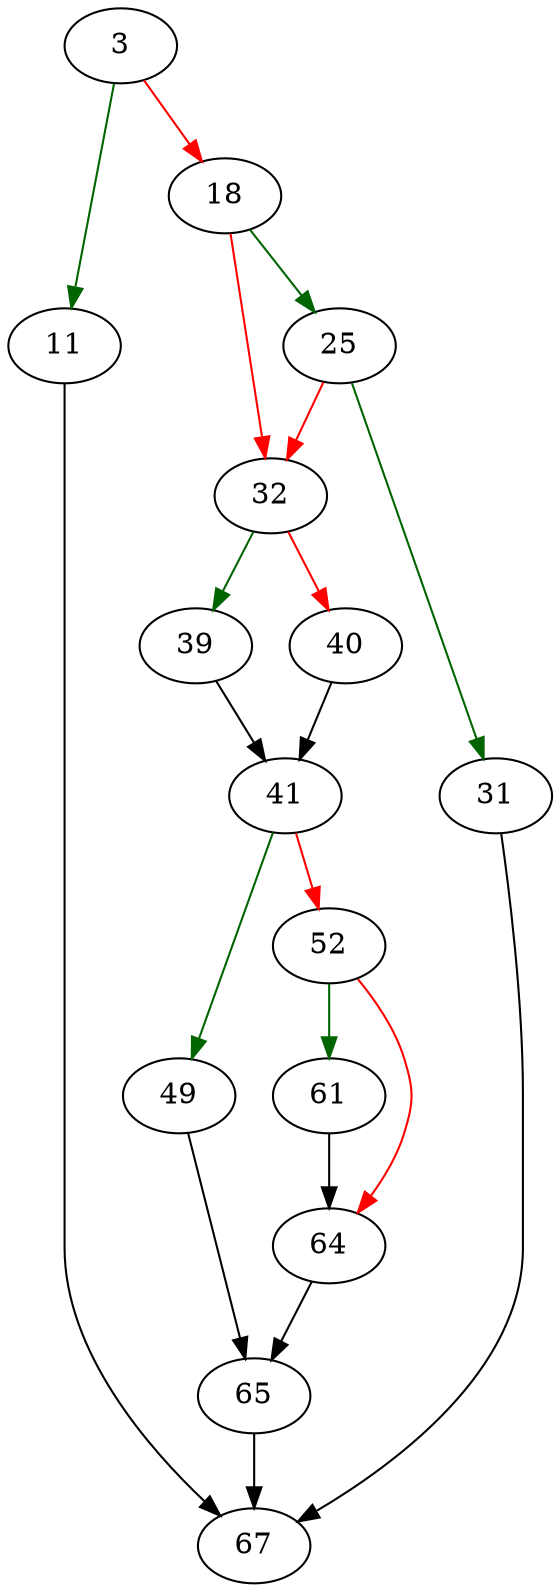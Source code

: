 strict digraph "matchQuality" {
	// Node definitions.
	3 [entry=true];
	11;
	18;
	67;
	25;
	32;
	31;
	39;
	40;
	41;
	49;
	52;
	65;
	61;
	64;

	// Edge definitions.
	3 -> 11 [
		color=darkgreen
		cond=true
	];
	3 -> 18 [
		color=red
		cond=false
	];
	11 -> 67;
	18 -> 25 [
		color=darkgreen
		cond=true
	];
	18 -> 32 [
		color=red
		cond=false
	];
	25 -> 32 [
		color=red
		cond=false
	];
	25 -> 31 [
		color=darkgreen
		cond=true
	];
	32 -> 39 [
		color=darkgreen
		cond=true
	];
	32 -> 40 [
		color=red
		cond=false
	];
	31 -> 67;
	39 -> 41;
	40 -> 41;
	41 -> 49 [
		color=darkgreen
		cond=true
	];
	41 -> 52 [
		color=red
		cond=false
	];
	49 -> 65;
	52 -> 61 [
		color=darkgreen
		cond=true
	];
	52 -> 64 [
		color=red
		cond=false
	];
	65 -> 67;
	61 -> 64;
	64 -> 65;
}